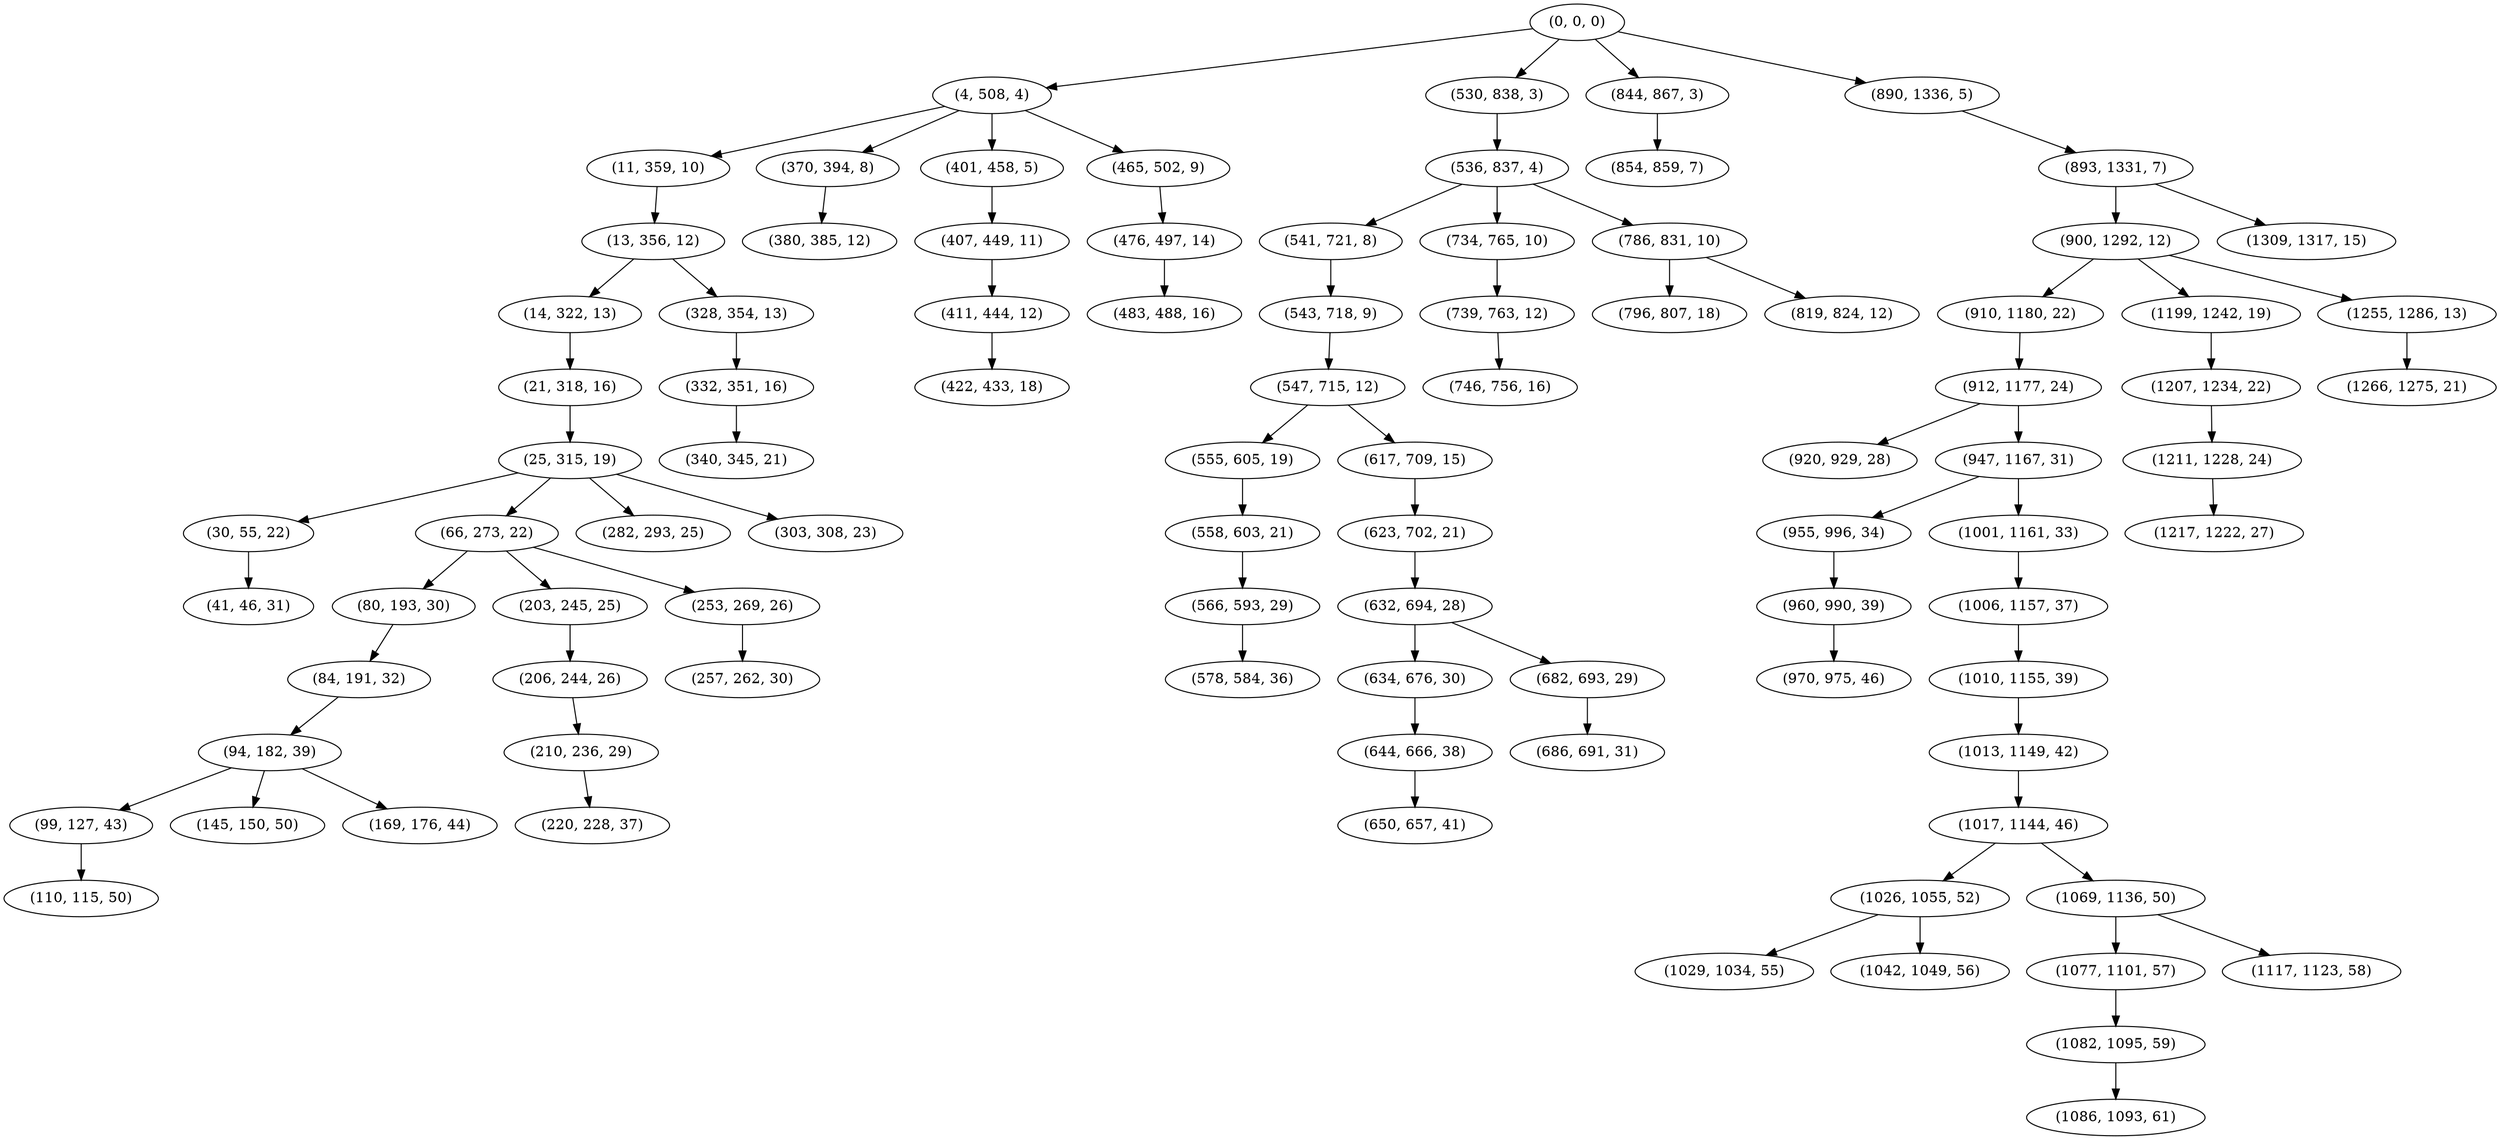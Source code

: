 digraph tree {
    "(0, 0, 0)";
    "(4, 508, 4)";
    "(11, 359, 10)";
    "(13, 356, 12)";
    "(14, 322, 13)";
    "(21, 318, 16)";
    "(25, 315, 19)";
    "(30, 55, 22)";
    "(41, 46, 31)";
    "(66, 273, 22)";
    "(80, 193, 30)";
    "(84, 191, 32)";
    "(94, 182, 39)";
    "(99, 127, 43)";
    "(110, 115, 50)";
    "(145, 150, 50)";
    "(169, 176, 44)";
    "(203, 245, 25)";
    "(206, 244, 26)";
    "(210, 236, 29)";
    "(220, 228, 37)";
    "(253, 269, 26)";
    "(257, 262, 30)";
    "(282, 293, 25)";
    "(303, 308, 23)";
    "(328, 354, 13)";
    "(332, 351, 16)";
    "(340, 345, 21)";
    "(370, 394, 8)";
    "(380, 385, 12)";
    "(401, 458, 5)";
    "(407, 449, 11)";
    "(411, 444, 12)";
    "(422, 433, 18)";
    "(465, 502, 9)";
    "(476, 497, 14)";
    "(483, 488, 16)";
    "(530, 838, 3)";
    "(536, 837, 4)";
    "(541, 721, 8)";
    "(543, 718, 9)";
    "(547, 715, 12)";
    "(555, 605, 19)";
    "(558, 603, 21)";
    "(566, 593, 29)";
    "(578, 584, 36)";
    "(617, 709, 15)";
    "(623, 702, 21)";
    "(632, 694, 28)";
    "(634, 676, 30)";
    "(644, 666, 38)";
    "(650, 657, 41)";
    "(682, 693, 29)";
    "(686, 691, 31)";
    "(734, 765, 10)";
    "(739, 763, 12)";
    "(746, 756, 16)";
    "(786, 831, 10)";
    "(796, 807, 18)";
    "(819, 824, 12)";
    "(844, 867, 3)";
    "(854, 859, 7)";
    "(890, 1336, 5)";
    "(893, 1331, 7)";
    "(900, 1292, 12)";
    "(910, 1180, 22)";
    "(912, 1177, 24)";
    "(920, 929, 28)";
    "(947, 1167, 31)";
    "(955, 996, 34)";
    "(960, 990, 39)";
    "(970, 975, 46)";
    "(1001, 1161, 33)";
    "(1006, 1157, 37)";
    "(1010, 1155, 39)";
    "(1013, 1149, 42)";
    "(1017, 1144, 46)";
    "(1026, 1055, 52)";
    "(1029, 1034, 55)";
    "(1042, 1049, 56)";
    "(1069, 1136, 50)";
    "(1077, 1101, 57)";
    "(1082, 1095, 59)";
    "(1086, 1093, 61)";
    "(1117, 1123, 58)";
    "(1199, 1242, 19)";
    "(1207, 1234, 22)";
    "(1211, 1228, 24)";
    "(1217, 1222, 27)";
    "(1255, 1286, 13)";
    "(1266, 1275, 21)";
    "(1309, 1317, 15)";
    "(0, 0, 0)" -> "(4, 508, 4)";
    "(0, 0, 0)" -> "(530, 838, 3)";
    "(0, 0, 0)" -> "(844, 867, 3)";
    "(0, 0, 0)" -> "(890, 1336, 5)";
    "(4, 508, 4)" -> "(11, 359, 10)";
    "(4, 508, 4)" -> "(370, 394, 8)";
    "(4, 508, 4)" -> "(401, 458, 5)";
    "(4, 508, 4)" -> "(465, 502, 9)";
    "(11, 359, 10)" -> "(13, 356, 12)";
    "(13, 356, 12)" -> "(14, 322, 13)";
    "(13, 356, 12)" -> "(328, 354, 13)";
    "(14, 322, 13)" -> "(21, 318, 16)";
    "(21, 318, 16)" -> "(25, 315, 19)";
    "(25, 315, 19)" -> "(30, 55, 22)";
    "(25, 315, 19)" -> "(66, 273, 22)";
    "(25, 315, 19)" -> "(282, 293, 25)";
    "(25, 315, 19)" -> "(303, 308, 23)";
    "(30, 55, 22)" -> "(41, 46, 31)";
    "(66, 273, 22)" -> "(80, 193, 30)";
    "(66, 273, 22)" -> "(203, 245, 25)";
    "(66, 273, 22)" -> "(253, 269, 26)";
    "(80, 193, 30)" -> "(84, 191, 32)";
    "(84, 191, 32)" -> "(94, 182, 39)";
    "(94, 182, 39)" -> "(99, 127, 43)";
    "(94, 182, 39)" -> "(145, 150, 50)";
    "(94, 182, 39)" -> "(169, 176, 44)";
    "(99, 127, 43)" -> "(110, 115, 50)";
    "(203, 245, 25)" -> "(206, 244, 26)";
    "(206, 244, 26)" -> "(210, 236, 29)";
    "(210, 236, 29)" -> "(220, 228, 37)";
    "(253, 269, 26)" -> "(257, 262, 30)";
    "(328, 354, 13)" -> "(332, 351, 16)";
    "(332, 351, 16)" -> "(340, 345, 21)";
    "(370, 394, 8)" -> "(380, 385, 12)";
    "(401, 458, 5)" -> "(407, 449, 11)";
    "(407, 449, 11)" -> "(411, 444, 12)";
    "(411, 444, 12)" -> "(422, 433, 18)";
    "(465, 502, 9)" -> "(476, 497, 14)";
    "(476, 497, 14)" -> "(483, 488, 16)";
    "(530, 838, 3)" -> "(536, 837, 4)";
    "(536, 837, 4)" -> "(541, 721, 8)";
    "(536, 837, 4)" -> "(734, 765, 10)";
    "(536, 837, 4)" -> "(786, 831, 10)";
    "(541, 721, 8)" -> "(543, 718, 9)";
    "(543, 718, 9)" -> "(547, 715, 12)";
    "(547, 715, 12)" -> "(555, 605, 19)";
    "(547, 715, 12)" -> "(617, 709, 15)";
    "(555, 605, 19)" -> "(558, 603, 21)";
    "(558, 603, 21)" -> "(566, 593, 29)";
    "(566, 593, 29)" -> "(578, 584, 36)";
    "(617, 709, 15)" -> "(623, 702, 21)";
    "(623, 702, 21)" -> "(632, 694, 28)";
    "(632, 694, 28)" -> "(634, 676, 30)";
    "(632, 694, 28)" -> "(682, 693, 29)";
    "(634, 676, 30)" -> "(644, 666, 38)";
    "(644, 666, 38)" -> "(650, 657, 41)";
    "(682, 693, 29)" -> "(686, 691, 31)";
    "(734, 765, 10)" -> "(739, 763, 12)";
    "(739, 763, 12)" -> "(746, 756, 16)";
    "(786, 831, 10)" -> "(796, 807, 18)";
    "(786, 831, 10)" -> "(819, 824, 12)";
    "(844, 867, 3)" -> "(854, 859, 7)";
    "(890, 1336, 5)" -> "(893, 1331, 7)";
    "(893, 1331, 7)" -> "(900, 1292, 12)";
    "(893, 1331, 7)" -> "(1309, 1317, 15)";
    "(900, 1292, 12)" -> "(910, 1180, 22)";
    "(900, 1292, 12)" -> "(1199, 1242, 19)";
    "(900, 1292, 12)" -> "(1255, 1286, 13)";
    "(910, 1180, 22)" -> "(912, 1177, 24)";
    "(912, 1177, 24)" -> "(920, 929, 28)";
    "(912, 1177, 24)" -> "(947, 1167, 31)";
    "(947, 1167, 31)" -> "(955, 996, 34)";
    "(947, 1167, 31)" -> "(1001, 1161, 33)";
    "(955, 996, 34)" -> "(960, 990, 39)";
    "(960, 990, 39)" -> "(970, 975, 46)";
    "(1001, 1161, 33)" -> "(1006, 1157, 37)";
    "(1006, 1157, 37)" -> "(1010, 1155, 39)";
    "(1010, 1155, 39)" -> "(1013, 1149, 42)";
    "(1013, 1149, 42)" -> "(1017, 1144, 46)";
    "(1017, 1144, 46)" -> "(1026, 1055, 52)";
    "(1017, 1144, 46)" -> "(1069, 1136, 50)";
    "(1026, 1055, 52)" -> "(1029, 1034, 55)";
    "(1026, 1055, 52)" -> "(1042, 1049, 56)";
    "(1069, 1136, 50)" -> "(1077, 1101, 57)";
    "(1069, 1136, 50)" -> "(1117, 1123, 58)";
    "(1077, 1101, 57)" -> "(1082, 1095, 59)";
    "(1082, 1095, 59)" -> "(1086, 1093, 61)";
    "(1199, 1242, 19)" -> "(1207, 1234, 22)";
    "(1207, 1234, 22)" -> "(1211, 1228, 24)";
    "(1211, 1228, 24)" -> "(1217, 1222, 27)";
    "(1255, 1286, 13)" -> "(1266, 1275, 21)";
}
